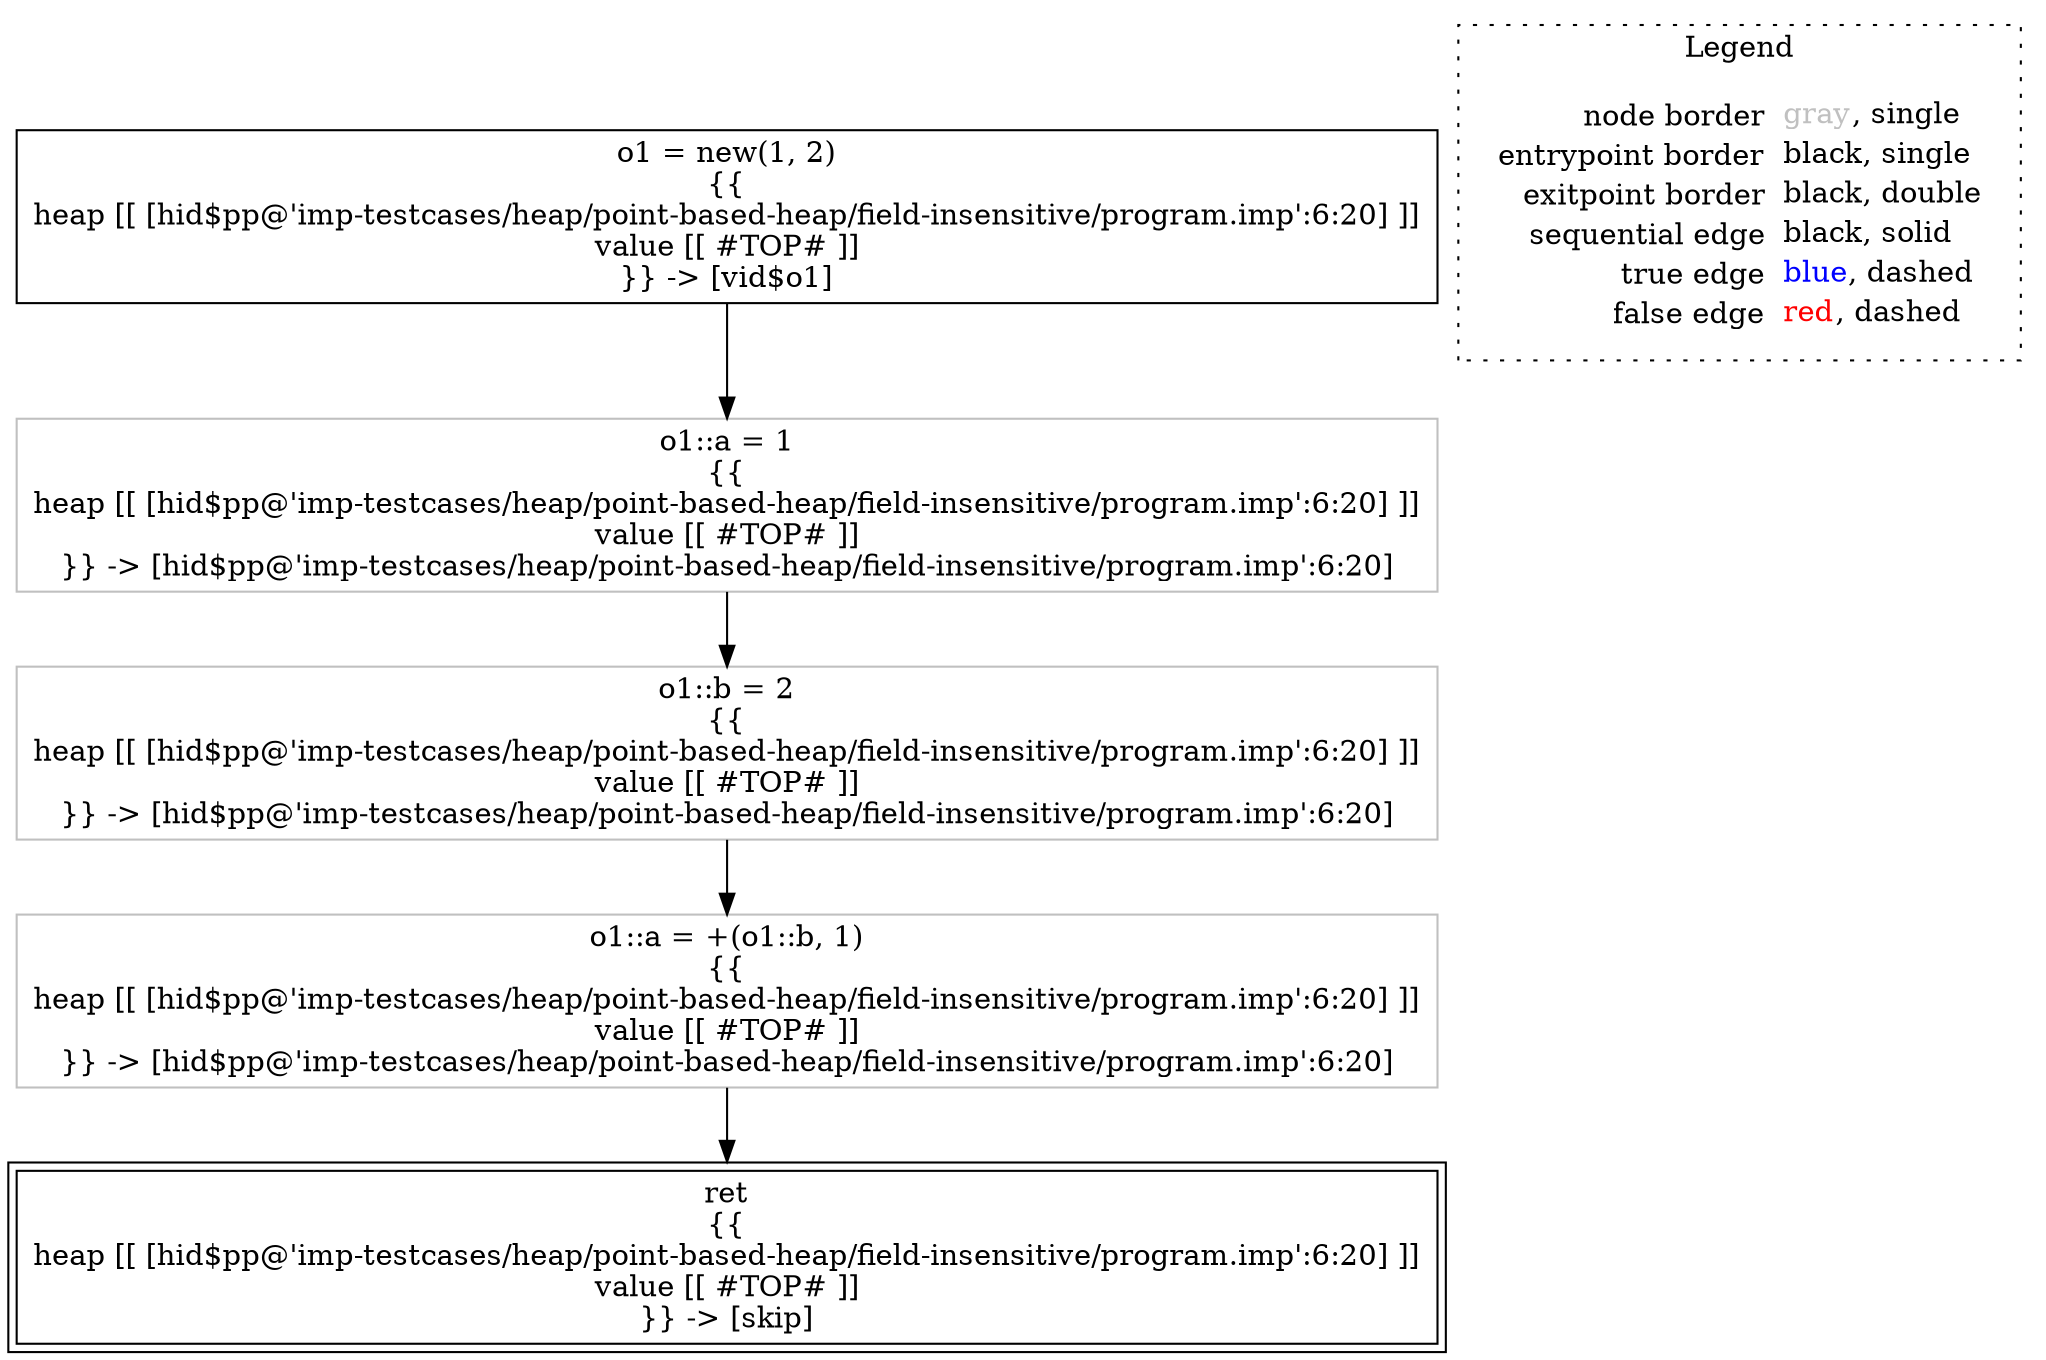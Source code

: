 digraph {
	"node0" [shape="rect",color="black",label=<o1 = new(1, 2)<BR/>{{<BR/>heap [[ [hid$pp@'imp-testcases/heap/point-based-heap/field-insensitive/program.imp':6:20] ]]<BR/>value [[ #TOP# ]]<BR/>}} -&gt; [vid$o1]>];
	"node1" [shape="rect",color="gray",label=<o1::b = 2<BR/>{{<BR/>heap [[ [hid$pp@'imp-testcases/heap/point-based-heap/field-insensitive/program.imp':6:20] ]]<BR/>value [[ #TOP# ]]<BR/>}} -&gt; [hid$pp@'imp-testcases/heap/point-based-heap/field-insensitive/program.imp':6:20]>];
	"node2" [shape="rect",color="gray",label=<o1::a = +(o1::b, 1)<BR/>{{<BR/>heap [[ [hid$pp@'imp-testcases/heap/point-based-heap/field-insensitive/program.imp':6:20] ]]<BR/>value [[ #TOP# ]]<BR/>}} -&gt; [hid$pp@'imp-testcases/heap/point-based-heap/field-insensitive/program.imp':6:20]>];
	"node3" [shape="rect",color="black",peripheries="2",label=<ret<BR/>{{<BR/>heap [[ [hid$pp@'imp-testcases/heap/point-based-heap/field-insensitive/program.imp':6:20] ]]<BR/>value [[ #TOP# ]]<BR/>}} -&gt; [skip]>];
	"node4" [shape="rect",color="gray",label=<o1::a = 1<BR/>{{<BR/>heap [[ [hid$pp@'imp-testcases/heap/point-based-heap/field-insensitive/program.imp':6:20] ]]<BR/>value [[ #TOP# ]]<BR/>}} -&gt; [hid$pp@'imp-testcases/heap/point-based-heap/field-insensitive/program.imp':6:20]>];
	"node0" -> "node4" [color="black"];
	"node1" -> "node2" [color="black"];
	"node2" -> "node3" [color="black"];
	"node4" -> "node1" [color="black"];
subgraph cluster_legend {
	label="Legend";
	style=dotted;
	node [shape=plaintext];
	"legend" [label=<<table border="0" cellpadding="2" cellspacing="0" cellborder="0"><tr><td align="right">node border&nbsp;</td><td align="left"><font color="gray">gray</font>, single</td></tr><tr><td align="right">entrypoint border&nbsp;</td><td align="left"><font color="black">black</font>, single</td></tr><tr><td align="right">exitpoint border&nbsp;</td><td align="left"><font color="black">black</font>, double</td></tr><tr><td align="right">sequential edge&nbsp;</td><td align="left"><font color="black">black</font>, solid</td></tr><tr><td align="right">true edge&nbsp;</td><td align="left"><font color="blue">blue</font>, dashed</td></tr><tr><td align="right">false edge&nbsp;</td><td align="left"><font color="red">red</font>, dashed</td></tr></table>>];
}

}
